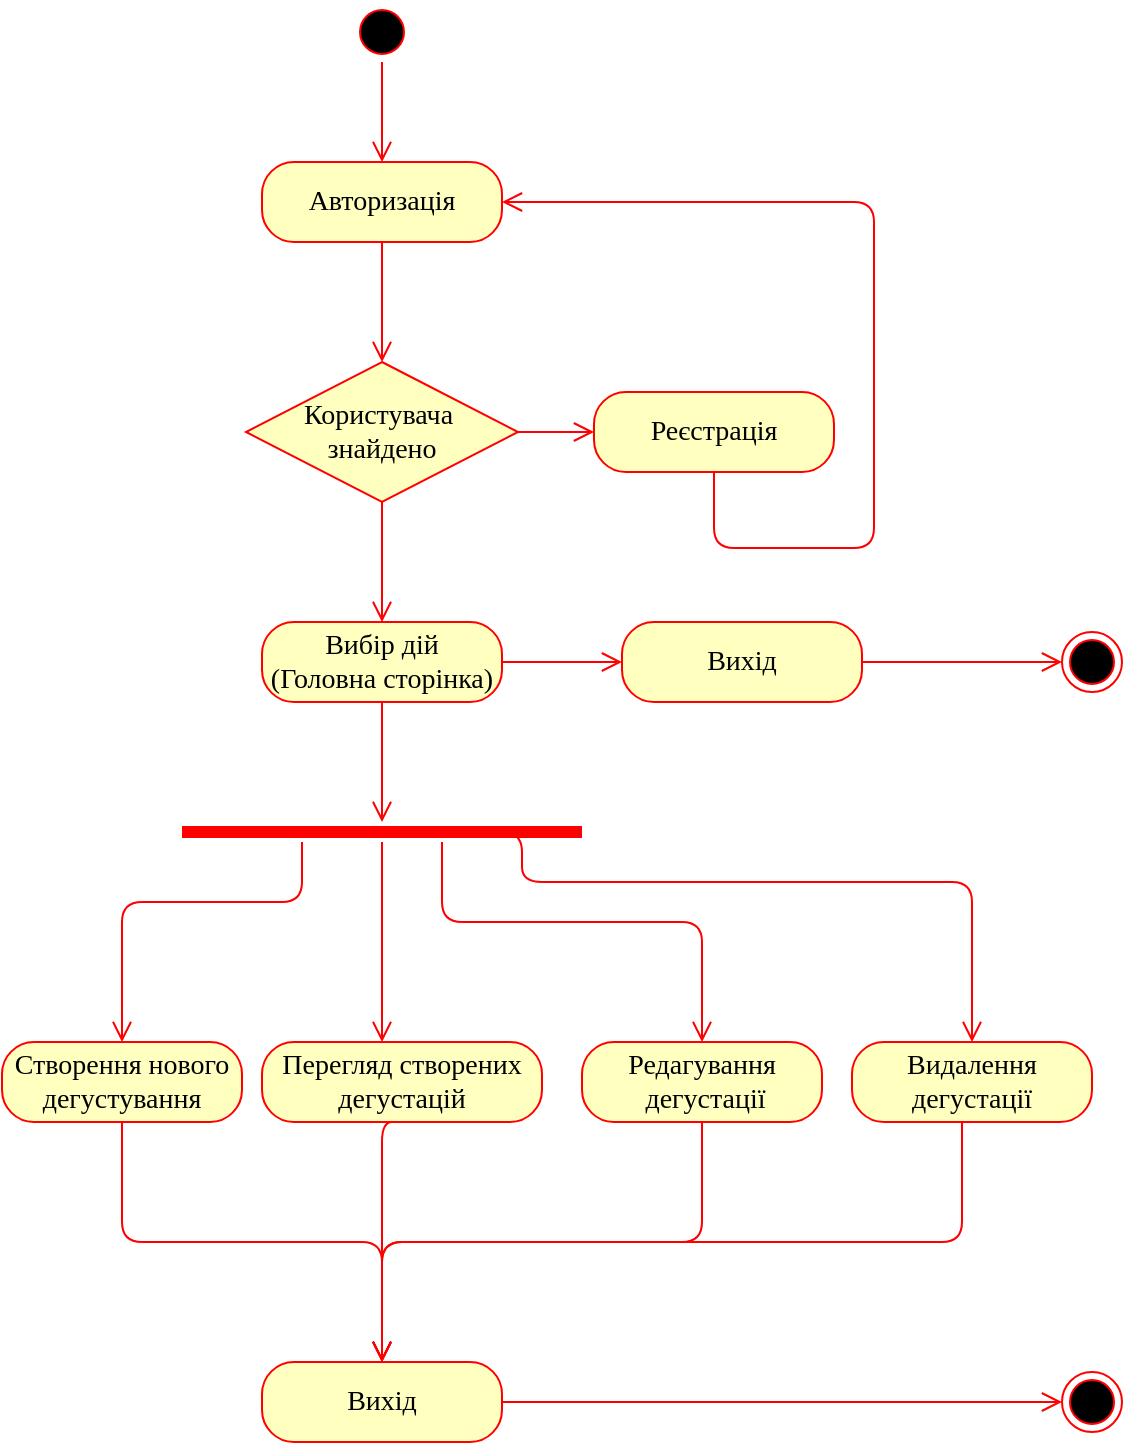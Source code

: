 <mxfile version="14.6.9" type="github"><diagram id="qPxzwmZFG0TgirMIfAAH" name="Page-1"><mxGraphModel dx="906" dy="656" grid="1" gridSize="10" guides="1" tooltips="1" connect="1" arrows="1" fold="1" page="1" pageScale="1" pageWidth="1169" pageHeight="826" math="0" shadow="0"><root><mxCell id="0"/><mxCell id="1" parent="0"/><mxCell id="2L_MQfSGyShWiO8YemAZ-1" value="Користувача&amp;nbsp; знайдено" style="rhombus;whiteSpace=wrap;html=1;fillColor=#ffffc0;strokeColor=#ff0000;fontFamily=Times New Roman;fontSize=14;" vertex="1" parent="1"><mxGeometry x="162" y="200" width="136" height="70" as="geometry"/></mxCell><mxCell id="2L_MQfSGyShWiO8YemAZ-2" value="" style="edgeStyle=orthogonalEdgeStyle;html=1;align=left;verticalAlign=bottom;endArrow=open;endSize=8;strokeColor=#ff0000;fontFamily=Times New Roman;fontSize=14;" edge="1" parent="1" source="2L_MQfSGyShWiO8YemAZ-1" target="2L_MQfSGyShWiO8YemAZ-10"><mxGeometry x="-0.441" y="40" relative="1" as="geometry"><mxPoint x="376" y="280" as="targetPoint"/><Array as="points"><mxPoint x="406" y="235"/><mxPoint x="406" y="235"/></Array><mxPoint as="offset"/></mxGeometry></mxCell><mxCell id="2L_MQfSGyShWiO8YemAZ-3" value="" style="edgeStyle=orthogonalEdgeStyle;html=1;align=left;verticalAlign=top;endArrow=open;endSize=8;strokeColor=#ff0000;fontFamily=Times New Roman;fontSize=14;entryX=0.5;entryY=0;entryDx=0;entryDy=0;" edge="1" parent="1" source="2L_MQfSGyShWiO8YemAZ-1" target="2L_MQfSGyShWiO8YemAZ-8"><mxGeometry x="-1" y="302" relative="1" as="geometry"><mxPoint x="106" y="290" as="targetPoint"/><Array as="points"/><mxPoint x="-52" y="-170" as="offset"/></mxGeometry></mxCell><mxCell id="2L_MQfSGyShWiO8YemAZ-4" value="Авторизація" style="rounded=1;whiteSpace=wrap;html=1;arcSize=40;fontColor=#000000;fillColor=#ffffc0;strokeColor=#ff0000;fontFamily=Times New Roman;fontSize=14;" vertex="1" parent="1"><mxGeometry x="170" y="100" width="120" height="40" as="geometry"/></mxCell><mxCell id="2L_MQfSGyShWiO8YemAZ-5" value="" style="edgeStyle=orthogonalEdgeStyle;html=1;verticalAlign=bottom;endArrow=open;endSize=8;strokeColor=#ff0000;fontFamily=Times New Roman;fontSize=14;" edge="1" parent="1" source="2L_MQfSGyShWiO8YemAZ-4"><mxGeometry relative="1" as="geometry"><mxPoint x="230" y="200" as="targetPoint"/></mxGeometry></mxCell><mxCell id="2L_MQfSGyShWiO8YemAZ-6" value="" style="ellipse;html=1;shape=startState;fillColor=#000000;strokeColor=#ff0000;fontFamily=Times New Roman;fontSize=14;" vertex="1" parent="1"><mxGeometry x="215" y="20" width="30" height="30" as="geometry"/></mxCell><mxCell id="2L_MQfSGyShWiO8YemAZ-7" value="" style="edgeStyle=orthogonalEdgeStyle;html=1;verticalAlign=bottom;endArrow=open;endSize=8;strokeColor=#ff0000;fontFamily=Times New Roman;fontSize=14;" edge="1" parent="1" source="2L_MQfSGyShWiO8YemAZ-6"><mxGeometry relative="1" as="geometry"><mxPoint x="230" y="100" as="targetPoint"/></mxGeometry></mxCell><mxCell id="2L_MQfSGyShWiO8YemAZ-8" value="Вибір дій &lt;br style=&quot;font-size: 14px;&quot;&gt;(Головна сторінка)" style="rounded=1;whiteSpace=wrap;html=1;arcSize=40;fontColor=#000000;fillColor=#ffffc0;strokeColor=#ff0000;fontFamily=Times New Roman;fontSize=14;" vertex="1" parent="1"><mxGeometry x="170" y="330" width="120" height="40" as="geometry"/></mxCell><mxCell id="2L_MQfSGyShWiO8YemAZ-9" value="" style="edgeStyle=orthogonalEdgeStyle;html=1;verticalAlign=bottom;endArrow=open;endSize=8;strokeColor=#ff0000;fontFamily=Times New Roman;fontSize=14;" edge="1" parent="1" source="2L_MQfSGyShWiO8YemAZ-8"><mxGeometry relative="1" as="geometry"><mxPoint x="230" y="430" as="targetPoint"/><Array as="points"><mxPoint x="230" y="390"/></Array></mxGeometry></mxCell><mxCell id="2L_MQfSGyShWiO8YemAZ-10" value="Реєстрація" style="rounded=1;whiteSpace=wrap;html=1;arcSize=40;fontColor=#000000;fillColor=#ffffc0;strokeColor=#ff0000;fontFamily=Times New Roman;fontSize=14;" vertex="1" parent="1"><mxGeometry x="336" y="215" width="120" height="40" as="geometry"/></mxCell><mxCell id="2L_MQfSGyShWiO8YemAZ-11" value="" style="edgeStyle=orthogonalEdgeStyle;html=1;verticalAlign=bottom;endArrow=open;endSize=8;strokeColor=#ff0000;fontFamily=Times New Roman;fontSize=14;entryX=1;entryY=0.5;entryDx=0;entryDy=0;" edge="1" parent="1" source="2L_MQfSGyShWiO8YemAZ-10" target="2L_MQfSGyShWiO8YemAZ-4"><mxGeometry relative="1" as="geometry"><mxPoint x="416" y="100" as="targetPoint"/><Array as="points"><mxPoint x="396" y="293"/><mxPoint x="476" y="293"/><mxPoint x="476" y="120"/></Array></mxGeometry></mxCell><mxCell id="2L_MQfSGyShWiO8YemAZ-13" value="Перегляд створених дегустацій" style="rounded=1;whiteSpace=wrap;html=1;arcSize=40;fontColor=#000000;fillColor=#ffffc0;strokeColor=#ff0000;fontFamily=Times New Roman;fontSize=14;" vertex="1" parent="1"><mxGeometry x="170" y="540" width="140" height="40" as="geometry"/></mxCell><mxCell id="2L_MQfSGyShWiO8YemAZ-14" value="" style="edgeStyle=orthogonalEdgeStyle;html=1;verticalAlign=bottom;endArrow=open;endSize=8;strokeColor=#ff0000;exitX=0.5;exitY=1;exitDx=0;exitDy=0;entryX=0.5;entryY=0;entryDx=0;entryDy=0;fontFamily=Times New Roman;fontSize=14;" edge="1" source="2L_MQfSGyShWiO8YemAZ-13" parent="1" target="2L_MQfSGyShWiO8YemAZ-35"><mxGeometry relative="1" as="geometry"><mxPoint x="230" y="650" as="targetPoint"/><Array as="points"><mxPoint x="230" y="580"/></Array></mxGeometry></mxCell><mxCell id="2L_MQfSGyShWiO8YemAZ-15" value="Створення нового дегустування" style="rounded=1;whiteSpace=wrap;html=1;arcSize=40;fontColor=#000000;fillColor=#ffffc0;strokeColor=#ff0000;fontFamily=Times New Roman;fontSize=14;" vertex="1" parent="1"><mxGeometry x="40" y="540" width="120" height="40" as="geometry"/></mxCell><mxCell id="2L_MQfSGyShWiO8YemAZ-16" value="" style="edgeStyle=orthogonalEdgeStyle;html=1;verticalAlign=bottom;endArrow=open;endSize=8;strokeColor=#ff0000;entryX=0.5;entryY=0;entryDx=0;entryDy=0;fontFamily=Times New Roman;fontSize=14;" edge="1" source="2L_MQfSGyShWiO8YemAZ-15" parent="1" target="2L_MQfSGyShWiO8YemAZ-35"><mxGeometry relative="1" as="geometry"><mxPoint x="90" y="660" as="targetPoint"/><Array as="points"><mxPoint x="100" y="640"/><mxPoint x="230" y="640"/></Array></mxGeometry></mxCell><mxCell id="2L_MQfSGyShWiO8YemAZ-17" value="" style="shape=line;html=1;strokeWidth=6;strokeColor=#ff0000;fontFamily=Times New Roman;fontSize=14;" vertex="1" parent="1"><mxGeometry x="130" y="430" width="200" height="10" as="geometry"/></mxCell><mxCell id="2L_MQfSGyShWiO8YemAZ-18" value="" style="edgeStyle=orthogonalEdgeStyle;html=1;verticalAlign=bottom;endArrow=open;endSize=8;strokeColor=#ff0000;entryX=0.5;entryY=0;entryDx=0;entryDy=0;fontFamily=Times New Roman;fontSize=14;" edge="1" source="2L_MQfSGyShWiO8YemAZ-17" parent="1" target="2L_MQfSGyShWiO8YemAZ-15"><mxGeometry relative="1" as="geometry"><mxPoint x="230" y="510" as="targetPoint"/><Array as="points"><mxPoint x="190" y="470"/><mxPoint x="100" y="470"/></Array></mxGeometry></mxCell><mxCell id="2L_MQfSGyShWiO8YemAZ-19" value="" style="ellipse;html=1;shape=endState;fillColor=#000000;strokeColor=#ff0000;fontFamily=Times New Roman;fontSize=14;" vertex="1" parent="1"><mxGeometry x="570" y="335" width="30" height="30" as="geometry"/></mxCell><mxCell id="2L_MQfSGyShWiO8YemAZ-21" value="" style="edgeStyle=orthogonalEdgeStyle;html=1;verticalAlign=bottom;endArrow=open;endSize=8;strokeColor=#ff0000;exitX=1;exitY=0.5;exitDx=0;exitDy=0;entryX=0;entryY=0.5;entryDx=0;entryDy=0;fontFamily=Times New Roman;fontSize=14;" edge="1" source="2L_MQfSGyShWiO8YemAZ-8" parent="1" target="2L_MQfSGyShWiO8YemAZ-22"><mxGeometry relative="1" as="geometry"><mxPoint x="365" y="420" as="targetPoint"/></mxGeometry></mxCell><mxCell id="2L_MQfSGyShWiO8YemAZ-22" value="Вихід" style="rounded=1;whiteSpace=wrap;html=1;arcSize=40;fontColor=#000000;fillColor=#ffffc0;strokeColor=#ff0000;fontFamily=Times New Roman;fontSize=14;" vertex="1" parent="1"><mxGeometry x="350" y="330" width="120" height="40" as="geometry"/></mxCell><mxCell id="2L_MQfSGyShWiO8YemAZ-23" value="" style="edgeStyle=orthogonalEdgeStyle;html=1;verticalAlign=bottom;endArrow=open;endSize=8;strokeColor=#ff0000;entryX=0;entryY=0.5;entryDx=0;entryDy=0;fontFamily=Times New Roman;fontSize=14;" edge="1" source="2L_MQfSGyShWiO8YemAZ-22" parent="1" target="2L_MQfSGyShWiO8YemAZ-19"><mxGeometry relative="1" as="geometry"><mxPoint x="450" y="485" as="targetPoint"/></mxGeometry></mxCell><mxCell id="2L_MQfSGyShWiO8YemAZ-24" value="Редагування&lt;br style=&quot;font-size: 14px;&quot;&gt;&amp;nbsp;дегустації" style="rounded=1;whiteSpace=wrap;html=1;arcSize=40;fontColor=#000000;fillColor=#ffffc0;strokeColor=#ff0000;fontFamily=Times New Roman;fontSize=14;" vertex="1" parent="1"><mxGeometry x="330" y="540" width="120" height="40" as="geometry"/></mxCell><mxCell id="2L_MQfSGyShWiO8YemAZ-25" value="" style="edgeStyle=orthogonalEdgeStyle;html=1;verticalAlign=bottom;endArrow=open;endSize=8;strokeColor=#ff0000;entryX=0.5;entryY=0;entryDx=0;entryDy=0;fontFamily=Times New Roman;fontSize=14;" edge="1" source="2L_MQfSGyShWiO8YemAZ-24" parent="1" target="2L_MQfSGyShWiO8YemAZ-35"><mxGeometry relative="1" as="geometry"><mxPoint x="358" y="640" as="targetPoint"/><Array as="points"><mxPoint x="390" y="640"/><mxPoint x="230" y="640"/></Array></mxGeometry></mxCell><mxCell id="2L_MQfSGyShWiO8YemAZ-26" value="Видалення дегустації" style="rounded=1;whiteSpace=wrap;html=1;arcSize=40;fontColor=#000000;fillColor=#ffffc0;strokeColor=#ff0000;fontFamily=Times New Roman;fontSize=14;" vertex="1" parent="1"><mxGeometry x="465" y="540" width="120" height="40" as="geometry"/></mxCell><mxCell id="2L_MQfSGyShWiO8YemAZ-27" value="" style="edgeStyle=orthogonalEdgeStyle;html=1;verticalAlign=bottom;endArrow=open;endSize=8;strokeColor=#ff0000;entryX=0.5;entryY=0;entryDx=0;entryDy=0;fontFamily=Times New Roman;fontSize=14;" edge="1" source="2L_MQfSGyShWiO8YemAZ-26" parent="1" target="2L_MQfSGyShWiO8YemAZ-35"><mxGeometry relative="1" as="geometry"><mxPoint x="490" y="640" as="targetPoint"/><Array as="points"><mxPoint x="520" y="640"/><mxPoint x="230" y="640"/></Array></mxGeometry></mxCell><mxCell id="2L_MQfSGyShWiO8YemAZ-29" value="" style="edgeStyle=orthogonalEdgeStyle;html=1;verticalAlign=bottom;endArrow=open;endSize=8;strokeColor=#ff0000;exitX=0.5;exitY=1;exitDx=0;exitDy=0;exitPerimeter=0;fontFamily=Times New Roman;fontSize=14;" edge="1" source="2L_MQfSGyShWiO8YemAZ-17" parent="1"><mxGeometry relative="1" as="geometry"><mxPoint x="230" y="540" as="targetPoint"/><Array as="points"><mxPoint x="230" y="540"/></Array></mxGeometry></mxCell><mxCell id="2L_MQfSGyShWiO8YemAZ-32" value="" style="edgeStyle=orthogonalEdgeStyle;html=1;verticalAlign=bottom;endArrow=open;endSize=8;strokeColor=#ff0000;entryX=0.5;entryY=0;entryDx=0;entryDy=0;fontFamily=Times New Roman;fontSize=14;" edge="1" source="2L_MQfSGyShWiO8YemAZ-17" parent="1" target="2L_MQfSGyShWiO8YemAZ-24"><mxGeometry relative="1" as="geometry"><mxPoint x="605" y="490" as="targetPoint"/><Array as="points"><mxPoint x="260" y="480"/><mxPoint x="390" y="480"/></Array></mxGeometry></mxCell><mxCell id="2L_MQfSGyShWiO8YemAZ-34" value="" style="edgeStyle=orthogonalEdgeStyle;html=1;verticalAlign=bottom;endArrow=open;endSize=8;strokeColor=#ff0000;exitX=0.668;exitY=0.324;exitDx=0;exitDy=0;exitPerimeter=0;fontFamily=Times New Roman;fontSize=14;entryX=0.5;entryY=0;entryDx=0;entryDy=0;" edge="1" source="2L_MQfSGyShWiO8YemAZ-17" parent="1" target="2L_MQfSGyShWiO8YemAZ-26"><mxGeometry relative="1" as="geometry"><mxPoint x="525" y="520" as="targetPoint"/><mxPoint x="230" y="440" as="sourcePoint"/><Array as="points"><mxPoint x="264" y="435"/><mxPoint x="300" y="435"/><mxPoint x="300" y="460"/><mxPoint x="525" y="460"/></Array></mxGeometry></mxCell><mxCell id="2L_MQfSGyShWiO8YemAZ-35" value="Вихід" style="rounded=1;whiteSpace=wrap;html=1;arcSize=40;fontColor=#000000;fillColor=#ffffc0;strokeColor=#ff0000;fontFamily=Times New Roman;fontSize=14;" vertex="1" parent="1"><mxGeometry x="170" y="700" width="120" height="40" as="geometry"/></mxCell><mxCell id="2L_MQfSGyShWiO8YemAZ-36" value="" style="ellipse;html=1;shape=endState;fillColor=#000000;strokeColor=#ff0000;fontFamily=Times New Roman;fontSize=14;" vertex="1" parent="1"><mxGeometry x="570" y="705" width="30" height="30" as="geometry"/></mxCell><mxCell id="2L_MQfSGyShWiO8YemAZ-38" value="" style="edgeStyle=orthogonalEdgeStyle;html=1;verticalAlign=bottom;endArrow=open;endSize=8;strokeColor=#ff0000;exitX=1;exitY=0.5;exitDx=0;exitDy=0;entryX=0;entryY=0.5;entryDx=0;entryDy=0;fontFamily=Times New Roman;fontSize=14;" edge="1" source="2L_MQfSGyShWiO8YemAZ-35" parent="1" target="2L_MQfSGyShWiO8YemAZ-36"><mxGeometry relative="1" as="geometry"><mxPoint x="645" y="560" as="targetPoint"/></mxGeometry></mxCell></root></mxGraphModel></diagram></mxfile>